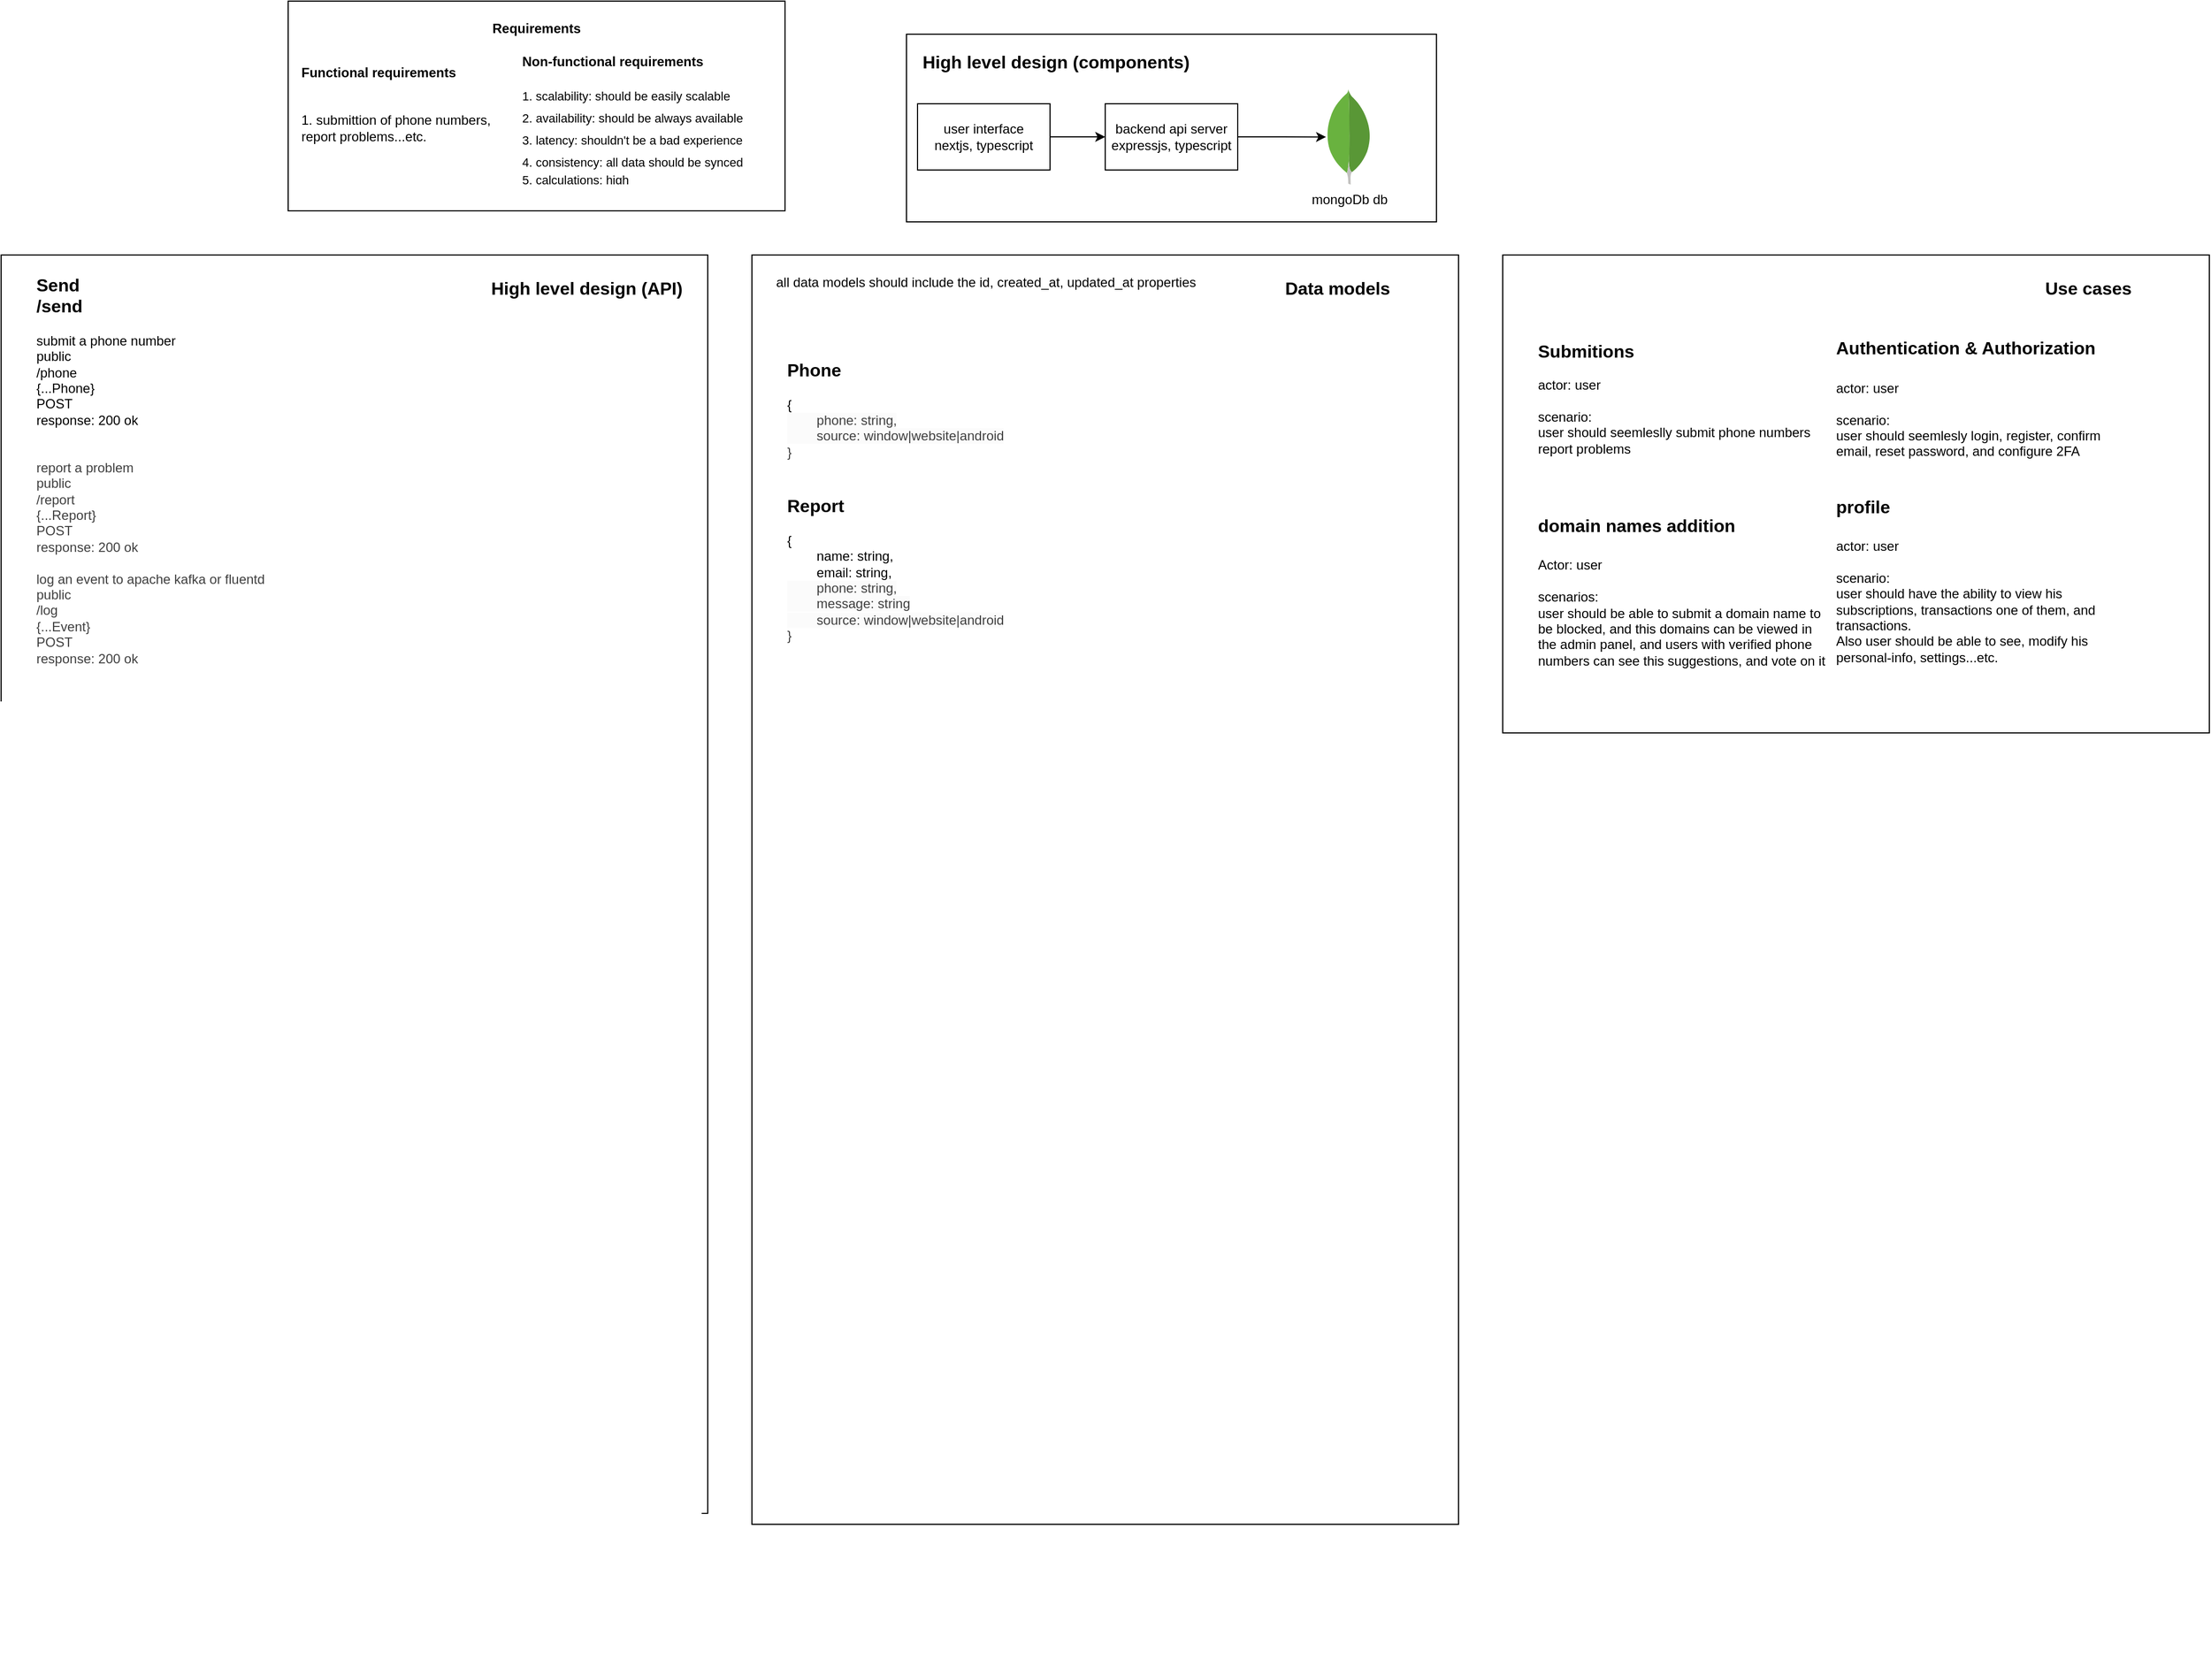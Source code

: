 <mxfile pages="2">
    <diagram name="high-level" id="8-smb9yRM81izmXv1z2y">
        <mxGraphModel dx="462" dy="321" grid="1" gridSize="10" guides="1" tooltips="1" connect="1" arrows="1" fold="1" page="1" pageScale="1" pageWidth="850" pageHeight="1100" math="0" shadow="0">
            <root>
                <mxCell id="0"/>
                <mxCell id="1" parent="0"/>
                <mxCell id="fnA83SVF6pMEiWnQS_cF-1" value="" style="group" parent="1" vertex="1" connectable="0">
                    <mxGeometry x="330" y="60" width="450" height="190" as="geometry"/>
                </mxCell>
                <mxCell id="9G0C_g3oGiicDgi-TUx9-5" value="" style="rounded=0;whiteSpace=wrap;html=1;" parent="fnA83SVF6pMEiWnQS_cF-1" vertex="1">
                    <mxGeometry width="450" height="190" as="geometry"/>
                </mxCell>
                <mxCell id="9G0C_g3oGiicDgi-TUx9-6" value="Requirements" style="text;html=1;align=center;verticalAlign=middle;whiteSpace=wrap;rounded=0;fontSize=12;fontStyle=1" parent="fnA83SVF6pMEiWnQS_cF-1" vertex="1">
                    <mxGeometry x="135" y="10" width="180" height="30" as="geometry"/>
                </mxCell>
                <mxCell id="9G0C_g3oGiicDgi-TUx9-19" value="1. submittion of phone numbers, report problems...etc." style="text;html=1;align=left;verticalAlign=middle;whiteSpace=wrap;rounded=0;fontSize=12;" parent="fnA83SVF6pMEiWnQS_cF-1" vertex="1">
                    <mxGeometry x="10" y="80" width="180" height="70" as="geometry"/>
                </mxCell>
                <mxCell id="9G0C_g3oGiicDgi-TUx9-20" value="Functional r&lt;span style=&quot;background-color: transparent; color: light-dark(rgb(0, 0, 0), rgb(255, 255, 255));&quot; data--h-bstatus=&quot;0OBSERVED&quot;&gt;equirements&lt;/span&gt;" style="text;html=1;align=left;verticalAlign=middle;whiteSpace=wrap;rounded=0;fontSize=12;fontStyle=1" parent="fnA83SVF6pMEiWnQS_cF-1" vertex="1">
                    <mxGeometry x="10" y="50" width="180" height="30" as="geometry"/>
                </mxCell>
                <mxCell id="9G0C_g3oGiicDgi-TUx9-23" value="&lt;h1 data--h-bstatus=&quot;0OBSERVED&quot; style=&quot;margin-top: 0px;&quot;&gt;&lt;span data--h-bstatus=&quot;0OBSERVED&quot; style=&quot;background-color: transparent; color: light-dark(rgb(0, 0, 0), rgb(255, 255, 255));&quot;&gt;&lt;font data--h-bstatus=&quot;0OBSERVED&quot; style=&quot;font-size: 12px;&quot;&gt;Non-functional requirements&lt;/font&gt;&lt;/span&gt;&lt;/h1&gt;&lt;h1 data--h-bstatus=&quot;0OBSERVED&quot; style=&quot;margin-top: 0px; line-height: 0%;&quot;&gt;&lt;span data--h-bstatus=&quot;0OBSERVED&quot; style=&quot;font-weight: 400;&quot;&gt;&lt;font data--h-bstatus=&quot;0OBSERVED&quot; style=&quot;font-size: 11px;&quot;&gt;1. scalability: should be easily scalable&lt;/font&gt;&lt;/span&gt;&lt;/h1&gt;&lt;h1 data--h-bstatus=&quot;0OBSERVED&quot; style=&quot;margin-top: 0px; line-height: 0%;&quot;&gt;&lt;span data--h-bstatus=&quot;0OBSERVED&quot; style=&quot;background-color: transparent; color: light-dark(rgb(0, 0, 0), rgb(255, 255, 255)); font-weight: 400;&quot;&gt;&lt;font data--h-bstatus=&quot;0OBSERVED&quot; style=&quot;font-size: 11px;&quot;&gt;2. availability: should be always available&lt;/font&gt;&lt;/span&gt;&lt;/h1&gt;&lt;h1 data--h-bstatus=&quot;0OBSERVED&quot; style=&quot;margin-top: 0px; line-height: 0%;&quot;&gt;&lt;span data--h-bstatus=&quot;0OBSERVED&quot; style=&quot;background-color: transparent; color: light-dark(rgb(0, 0, 0), rgb(255, 255, 255)); font-weight: 400;&quot;&gt;&lt;font data--h-bstatus=&quot;0OBSERVED&quot; style=&quot;font-size: 11px;&quot;&gt;3. latency: shouldn&#39;t be a bad experience&lt;/font&gt;&lt;/span&gt;&lt;/h1&gt;&lt;h1 data--h-bstatus=&quot;0OBSERVED&quot; style=&quot;margin-top: 0px; line-height: 0%;&quot;&gt;&lt;span data--h-bstatus=&quot;0OBSERVED&quot; style=&quot;background-color: transparent; color: light-dark(rgb(0, 0, 0), rgb(255, 255, 255)); font-weight: normal;&quot;&gt;&lt;font data--h-bstatus=&quot;0OBSERVED&quot; style=&quot;font-size: 11px;&quot;&gt;4. consistency: all data should be synced&lt;/font&gt;&lt;/span&gt;&lt;/h1&gt;&lt;div data--h-bstatus=&quot;0OBSERVED&quot; style=&quot;line-height: 0%;&quot;&gt;&lt;span data--h-bstatus=&quot;0OBSERVED&quot; style=&quot;background-color: transparent; color: light-dark(rgb(0, 0, 0), rgb(255, 255, 255));&quot;&gt;&lt;font data--h-bstatus=&quot;0OBSERVED&quot; style=&quot;font-size: 11px;&quot;&gt;5. calculations: high&lt;/font&gt;&lt;/span&gt;&lt;/div&gt;" style="text;html=1;whiteSpace=wrap;overflow=hidden;rounded=0;" parent="fnA83SVF6pMEiWnQS_cF-1" vertex="1">
                    <mxGeometry x="210" y="30" width="230" height="150" as="geometry"/>
                </mxCell>
                <mxCell id="nlzph1IIV6YKt-vDAN2--1" value="" style="group" parent="1" vertex="1" connectable="0">
                    <mxGeometry x="890" y="90" width="480" height="170" as="geometry"/>
                </mxCell>
                <mxCell id="nlzph1IIV6YKt-vDAN2--2" value="" style="whiteSpace=wrap;html=1;fontSize=11;" parent="nlzph1IIV6YKt-vDAN2--1" vertex="1">
                    <mxGeometry width="480" height="170" as="geometry"/>
                </mxCell>
                <mxCell id="nlzph1IIV6YKt-vDAN2--3" style="edgeStyle=orthogonalEdgeStyle;rounded=0;orthogonalLoop=1;jettySize=auto;html=1;exitX=1;exitY=0.5;exitDx=0;exitDy=0;entryX=0;entryY=0.5;entryDx=0;entryDy=0;" parent="nlzph1IIV6YKt-vDAN2--1" source="nlzph1IIV6YKt-vDAN2--4" target="nlzph1IIV6YKt-vDAN2--6" edge="1">
                    <mxGeometry relative="1" as="geometry"/>
                </mxCell>
                <mxCell id="nlzph1IIV6YKt-vDAN2--4" value="user interface&lt;div&gt;nextjs, typescript&lt;/div&gt;" style="rounded=0;whiteSpace=wrap;html=1;" parent="nlzph1IIV6YKt-vDAN2--1" vertex="1">
                    <mxGeometry x="10" y="63" width="120" height="60" as="geometry"/>
                </mxCell>
                <mxCell id="nlzph1IIV6YKt-vDAN2--5" style="edgeStyle=orthogonalEdgeStyle;rounded=0;orthogonalLoop=1;jettySize=auto;html=1;exitX=1;exitY=0.5;exitDx=0;exitDy=0;" parent="nlzph1IIV6YKt-vDAN2--1" source="nlzph1IIV6YKt-vDAN2--6" target="nlzph1IIV6YKt-vDAN2--7" edge="1">
                    <mxGeometry relative="1" as="geometry"/>
                </mxCell>
                <mxCell id="nlzph1IIV6YKt-vDAN2--6" value="backend api server&lt;div&gt;expressjs, typescript&lt;/div&gt;" style="rounded=0;whiteSpace=wrap;html=1;" parent="nlzph1IIV6YKt-vDAN2--1" vertex="1">
                    <mxGeometry x="180" y="63" width="120" height="60" as="geometry"/>
                </mxCell>
                <mxCell id="nlzph1IIV6YKt-vDAN2--7" value="mongoDb db" style="dashed=0;outlineConnect=0;html=1;align=center;labelPosition=center;verticalLabelPosition=bottom;verticalAlign=top;shape=mxgraph.weblogos.mongodb" parent="nlzph1IIV6YKt-vDAN2--1" vertex="1">
                    <mxGeometry x="380" y="50" width="41.2" height="86.2" as="geometry"/>
                </mxCell>
                <mxCell id="nlzph1IIV6YKt-vDAN2--8" value="&lt;font style=&quot;font-size: 16px;&quot;&gt;&lt;b&gt;High level design (components)&lt;/b&gt;&lt;/font&gt;" style="text;html=1;align=center;verticalAlign=middle;resizable=0;points=[];autosize=1;strokeColor=none;fillColor=none;" parent="nlzph1IIV6YKt-vDAN2--1" vertex="1">
                    <mxGeometry y="10" width="270" height="30" as="geometry"/>
                </mxCell>
                <mxCell id="nlzph1IIV6YKt-vDAN2--9" value="" style="group" parent="1" vertex="1" connectable="0">
                    <mxGeometry x="70" y="290" width="640" height="1140" as="geometry"/>
                </mxCell>
                <mxCell id="nlzph1IIV6YKt-vDAN2--10" value="" style="whiteSpace=wrap;html=1;fontSize=11;" parent="nlzph1IIV6YKt-vDAN2--9" vertex="1">
                    <mxGeometry width="640" height="1140" as="geometry"/>
                </mxCell>
                <mxCell id="nlzph1IIV6YKt-vDAN2--11" value="&lt;div data--h-bstatus=&quot;0OBSERVED&quot;&gt;&lt;span style=&quot;font-size: 16px;&quot;&gt;&lt;b&gt;Send&lt;/b&gt;&lt;/span&gt;&lt;/div&gt;&lt;font data--h-bstatus=&quot;0OBSERVED&quot; style=&quot;font-size: 16px;&quot;&gt;&lt;b data--h-bstatus=&quot;0OBSERVED&quot;&gt;/send&lt;/b&gt;&lt;/font&gt;&lt;div data--h-bstatus=&quot;0OBSERVED&quot;&gt;&lt;br data--h-bstatus=&quot;0OBSERVED&quot;&gt;&lt;/div&gt;&lt;div data--h-bstatus=&quot;0OBSERVED&quot;&gt;submit a phone number&lt;/div&gt;&lt;div data--h-bstatus=&quot;0OBSERVED&quot;&gt;public&lt;/div&gt;&lt;div data--h-bstatus=&quot;0OBSERVED&quot;&gt;/phone&lt;br&gt;{...Phone}&lt;/div&gt;&lt;div data--h-bstatus=&quot;0OBSERVED&quot;&gt;POST&lt;/div&gt;&lt;div data--h-bstatus=&quot;0OBSERVED&quot;&gt;response: 200 ok&lt;/div&gt;&lt;div data--h-bstatus=&quot;0OBSERVED&quot;&gt;&lt;br data--h-bstatus=&quot;0OBSERVED&quot;&gt;&lt;/div&gt;&lt;div data--h-bstatus=&quot;0OBSERVED&quot;&gt;&lt;br&gt;&lt;/div&gt;&lt;div data--h-bstatus=&quot;0OBSERVED&quot;&gt;&lt;div style=&quot;color: rgb(63, 63, 63); scrollbar-color: rgb(226, 226, 226) rgb(251, 251, 251);&quot; data--h-bstatus=&quot;0OBSERVED&quot;&gt;&lt;span style=&quot;color: rgb(63, 63, 63); background-color: transparent;&quot;&gt;report a problem&lt;br&gt;public&lt;/span&gt;&lt;/div&gt;&lt;div style=&quot;color: rgb(63, 63, 63); scrollbar-color: rgb(226, 226, 226) rgb(251, 251, 251);&quot; data--h-bstatus=&quot;0OBSERVED&quot;&gt;/report&lt;br style=&quot;color: rgb(63, 63, 63); scrollbar-color: rgb(226, 226, 226) rgb(251, 251, 251);&quot;&gt;{...Report}&lt;/div&gt;&lt;div style=&quot;color: rgb(63, 63, 63); scrollbar-color: rgb(226, 226, 226) rgb(251, 251, 251);&quot; data--h-bstatus=&quot;0OBSERVED&quot;&gt;POST&lt;/div&gt;&lt;div style=&quot;color: rgb(63, 63, 63); scrollbar-color: rgb(226, 226, 226) rgb(251, 251, 251);&quot; data--h-bstatus=&quot;0OBSERVED&quot;&gt;response: 200 ok&lt;br&gt;&lt;br&gt;&lt;div style=&quot;color: rgb(63, 63, 63); scrollbar-color: rgb(226, 226, 226) rgb(251, 251, 251);&quot; data--h-bstatus=&quot;0OBSERVED&quot;&gt;log an event to apache kafka or fluentd&lt;/div&gt;&lt;div style=&quot;color: rgb(63, 63, 63); scrollbar-color: rgb(226, 226, 226) rgb(251, 251, 251);&quot; data--h-bstatus=&quot;0OBSERVED&quot;&gt;public&lt;/div&gt;&lt;div style=&quot;color: rgb(63, 63, 63); scrollbar-color: rgb(226, 226, 226) rgb(251, 251, 251);&quot; data--h-bstatus=&quot;0OBSERVED&quot;&gt;/log&lt;br style=&quot;color: rgb(63, 63, 63); scrollbar-color: rgb(226, 226, 226) rgb(251, 251, 251);&quot;&gt;{...Event}&lt;/div&gt;&lt;div style=&quot;color: rgb(63, 63, 63); scrollbar-color: rgb(226, 226, 226) rgb(251, 251, 251);&quot; data--h-bstatus=&quot;0OBSERVED&quot;&gt;POST&lt;/div&gt;&lt;div style=&quot;color: rgb(63, 63, 63); scrollbar-color: rgb(226, 226, 226) rgb(251, 251, 251);&quot; data--h-bstatus=&quot;0OBSERVED&quot;&gt;response: 200 ok&lt;/div&gt;&lt;/div&gt;&lt;/div&gt;" style="text;html=1;align=left;verticalAlign=middle;resizable=0;points=[];autosize=1;strokeColor=none;fillColor=none;" parent="nlzph1IIV6YKt-vDAN2--9" vertex="1">
                    <mxGeometry x="30" y="10" width="230" height="370" as="geometry"/>
                </mxCell>
                <mxCell id="nlzph1IIV6YKt-vDAN2--13" value="&lt;font style=&quot;font-size: 16px;&quot;&gt;&lt;b&gt;High level design (API)&lt;/b&gt;&lt;/font&gt;" style="text;html=1;align=center;verticalAlign=middle;resizable=0;points=[];autosize=1;strokeColor=none;fillColor=none;" parent="nlzph1IIV6YKt-vDAN2--9" vertex="1">
                    <mxGeometry x="430" y="15.268" width="200" height="30" as="geometry"/>
                </mxCell>
                <mxCell id="nlzph1IIV6YKt-vDAN2--18" value="" style="group" parent="1" vertex="1" connectable="0">
                    <mxGeometry x="750" y="290" width="640" height="1290" as="geometry"/>
                </mxCell>
                <mxCell id="nlzph1IIV6YKt-vDAN2--19" value="" style="whiteSpace=wrap;html=1;fontSize=11;" parent="nlzph1IIV6YKt-vDAN2--18" vertex="1">
                    <mxGeometry width="640" height="1150" as="geometry"/>
                </mxCell>
                <mxCell id="nlzph1IIV6YKt-vDAN2--20" value="&lt;div data--h-bstatus=&quot;0OBSERVED&quot;&gt;&lt;b data--h-bstatus=&quot;0OBSERVED&quot; style=&quot;font-size: 16px; color: light-dark(rgb(0, 0, 0), rgb(255, 255, 255)); background-color: light-dark(#ffffff, var(--ge-dark-color, #121212));&quot;&gt;Phone&lt;/b&gt;&lt;/div&gt;&lt;div data--h-bstatus=&quot;0OBSERVED&quot;&gt;&lt;span style=&quot;background-color: light-dark(#ffffff, var(--ge-dark-color, #121212));&quot;&gt;&lt;br data--h-bstatus=&quot;0OBSERVED&quot;&gt;&lt;/span&gt;&lt;/div&gt;&lt;div data--h-bstatus=&quot;0OBSERVED&quot;&gt;&lt;span style=&quot;background-color: light-dark(#ffffff, var(--ge-dark-color, #121212));&quot;&gt;{&lt;/span&gt;&lt;/div&gt;&lt;div data--h-bstatus=&quot;0OBSERVED&quot;&gt;&lt;span style=&quot;color: rgb(63, 63, 63);&quot;&gt;&lt;span style=&quot;background-color: rgb(251, 251, 251);&quot;&gt;&lt;span style=&quot;white-space: pre;&quot;&gt;&#x9;&lt;/span&gt;phone: string,&lt;/span&gt;&lt;/span&gt;&lt;/div&gt;&lt;div data--h-bstatus=&quot;0OBSERVED&quot;&gt;&lt;span style=&quot;color: rgb(63, 63, 63);&quot;&gt;&lt;span style=&quot;background-color: rgb(251, 251, 251);&quot;&gt;&lt;span style=&quot;white-space: pre;&quot;&gt;&#x9;&lt;/span&gt;source: window|website|android&lt;br&gt;&lt;/span&gt;}&lt;/span&gt;&lt;/div&gt;" style="text;html=1;align=left;verticalAlign=middle;resizable=0;points=[];autosize=1;strokeColor=none;fillColor=none;" parent="nlzph1IIV6YKt-vDAN2--18" vertex="1">
                    <mxGeometry x="30" y="90" width="220" height="100" as="geometry"/>
                </mxCell>
                <mxCell id="nlzph1IIV6YKt-vDAN2--23" value="&lt;font style=&quot;font-size: 16px;&quot;&gt;&lt;b&gt;Data models&lt;/b&gt;&lt;/font&gt;" style="text;html=1;align=center;verticalAlign=middle;resizable=0;points=[];autosize=1;strokeColor=none;fillColor=none;" parent="nlzph1IIV6YKt-vDAN2--18" vertex="1">
                    <mxGeometry x="470" y="15" width="120" height="30" as="geometry"/>
                </mxCell>
                <mxCell id="nlzph1IIV6YKt-vDAN2--39" value="&lt;span style=&quot;background-color: rgb(255, 255, 255);&quot;&gt;all data models should include the id, created_at, updated_at properties&lt;/span&gt;" style="text;html=1;align=left;verticalAlign=middle;resizable=0;points=[];autosize=1;strokeColor=none;fillColor=none;" parent="nlzph1IIV6YKt-vDAN2--18" vertex="1">
                    <mxGeometry x="20" y="10" width="400" height="30" as="geometry"/>
                </mxCell>
                <mxCell id="nlzph1IIV6YKt-vDAN2--40" value="&lt;div data--h-bstatus=&quot;0OBSERVED&quot;&gt;&lt;b data--h-bstatus=&quot;0OBSERVED&quot; style=&quot;font-size: 16px; color: light-dark(rgb(0, 0, 0), rgb(255, 255, 255)); background-color: light-dark(#ffffff, var(--ge-dark-color, #121212));&quot;&gt;Report&lt;/b&gt;&lt;/div&gt;&lt;div data--h-bstatus=&quot;0OBSERVED&quot;&gt;&lt;span style=&quot;background-color: light-dark(#ffffff, var(--ge-dark-color, #121212));&quot;&gt;&lt;br data--h-bstatus=&quot;0OBSERVED&quot;&gt;&lt;/span&gt;&lt;/div&gt;&lt;div data--h-bstatus=&quot;0OBSERVED&quot;&gt;&lt;span style=&quot;background-color: light-dark(#ffffff, var(--ge-dark-color, #121212));&quot;&gt;{&lt;br&gt;&lt;span style=&quot;white-space: pre;&quot;&gt;&#x9;&lt;/span&gt;name: string,&lt;br&gt;&lt;span style=&quot;white-space: pre;&quot;&gt;&#x9;&lt;/span&gt;email: string,&lt;br&gt;&lt;/span&gt;&lt;/div&gt;&lt;div data--h-bstatus=&quot;0OBSERVED&quot;&gt;&lt;span style=&quot;color: rgb(63, 63, 63);&quot;&gt;&lt;span style=&quot;background-color: rgb(251, 251, 251);&quot;&gt;&lt;span style=&quot;white-space: pre;&quot;&gt;&#x9;&lt;/span&gt;phone: string,&lt;br&gt;&lt;span style=&quot;white-space: pre;&quot;&gt;&#x9;&lt;/span&gt;message: string&lt;br&gt;&lt;/span&gt;&lt;/span&gt;&lt;/div&gt;&lt;div data--h-bstatus=&quot;0OBSERVED&quot;&gt;&lt;span style=&quot;color: rgb(63, 63, 63);&quot;&gt;&lt;span style=&quot;background-color: rgb(251, 251, 251);&quot;&gt;&lt;span style=&quot;white-space: pre;&quot;&gt;&#x9;&lt;/span&gt;source: window|website|android&lt;br&gt;&lt;/span&gt;}&lt;/span&gt;&lt;/div&gt;" style="text;html=1;align=left;verticalAlign=middle;resizable=0;points=[];autosize=1;strokeColor=none;fillColor=none;" parent="nlzph1IIV6YKt-vDAN2--18" vertex="1">
                    <mxGeometry x="30" y="210" width="220" height="150" as="geometry"/>
                </mxCell>
                <mxCell id="nlzph1IIV6YKt-vDAN2--32" value="" style="group" parent="1" vertex="1" connectable="0">
                    <mxGeometry x="1430" y="290" width="640" height="433" as="geometry"/>
                </mxCell>
                <mxCell id="nlzph1IIV6YKt-vDAN2--33" value="" style="whiteSpace=wrap;html=1;fontSize=11;" parent="nlzph1IIV6YKt-vDAN2--32" vertex="1">
                    <mxGeometry width="640" height="433" as="geometry"/>
                </mxCell>
                <mxCell id="nlzph1IIV6YKt-vDAN2--34" value="&lt;div data--h-bstatus=&quot;0OBSERVED&quot;&gt;&lt;b data--h-bstatus=&quot;0OBSERVED&quot; style=&quot;font-size: 16px; background-color: transparent; color: light-dark(rgb(0, 0, 0), rgb(255, 255, 255));&quot;&gt;Submitions&lt;/b&gt;&lt;/div&gt;&lt;div data--h-bstatus=&quot;0OBSERVED&quot;&gt;&lt;br data--h-bstatus=&quot;0OBSERVED&quot;&gt;&lt;/div&gt;&lt;div data--h-bstatus=&quot;0OBSERVED&quot;&gt;actor: user&lt;/div&gt;&lt;div data--h-bstatus=&quot;0OBSERVED&quot;&gt;&lt;br data--h-bstatus=&quot;0OBSERVED&quot;&gt;&lt;/div&gt;&lt;div data--h-bstatus=&quot;0OBSERVED&quot;&gt;scenario:&lt;/div&gt;&lt;div data--h-bstatus=&quot;0OBSERVED&quot;&gt;user should seemleslly submit phone numbers&lt;br&gt;report problems&lt;/div&gt;" style="text;html=1;align=left;verticalAlign=middle;resizable=0;points=[];autosize=1;strokeColor=none;fillColor=none;" parent="nlzph1IIV6YKt-vDAN2--32" vertex="1">
                    <mxGeometry x="30" y="70" width="270" height="120" as="geometry"/>
                </mxCell>
                <mxCell id="nlzph1IIV6YKt-vDAN2--35" value="&lt;font style=&quot;font-size: 16px;&quot;&gt;&lt;b&gt;Use cases&lt;/b&gt;&lt;/font&gt;" style="text;html=1;align=center;verticalAlign=middle;resizable=0;points=[];autosize=1;strokeColor=none;fillColor=none;" parent="nlzph1IIV6YKt-vDAN2--32" vertex="1">
                    <mxGeometry x="480" y="15" width="100" height="30" as="geometry"/>
                </mxCell>
                <mxCell id="nlzph1IIV6YKt-vDAN2--36" value="&lt;div data--h-bstatus=&quot;0OBSERVED&quot;&gt;&lt;span style=&quot;font-size: 16px;&quot;&gt;&lt;b&gt;domain names addition&lt;br&gt;&lt;br&gt;&lt;/b&gt;&lt;/span&gt;&lt;/div&gt;&lt;div data--h-bstatus=&quot;0OBSERVED&quot;&gt;Actor: user&lt;/div&gt;&lt;div data--h-bstatus=&quot;0OBSERVED&quot;&gt;&lt;br data--h-bstatus=&quot;0OBSERVED&quot;&gt;&lt;/div&gt;&lt;div data--h-bstatus=&quot;0OBSERVED&quot;&gt;&lt;span data--h-bstatus=&quot;0OBSERVED&quot; style=&quot;background-color: transparent; color: light-dark(rgb(0, 0, 0), rgb(255, 255, 255));&quot;&gt;scenarios:&lt;/span&gt;&lt;/div&gt;&lt;div data--h-bstatus=&quot;0OBSERVED&quot;&gt;user should be able to submit a domain name to&lt;br&gt;be blocked, and this domains can be viewed in &lt;br&gt;the admin panel, and users with verified phone&lt;br&gt;numbers can see this suggestions, and vote on it&lt;br&gt;&lt;/div&gt;" style="text;html=1;align=left;verticalAlign=middle;resizable=0;points=[];autosize=1;strokeColor=none;fillColor=none;" parent="nlzph1IIV6YKt-vDAN2--32" vertex="1">
                    <mxGeometry x="30" y="230" width="280" height="150" as="geometry"/>
                </mxCell>
                <mxCell id="nlzph1IIV6YKt-vDAN2--37" value="&lt;div&gt;&lt;span style=&quot;font-size: 16px;&quot;&gt;&lt;b&gt;Authentication &amp;amp; Authorization&lt;/b&gt;&lt;/span&gt;&lt;/div&gt;&lt;div&gt;&lt;span style=&quot;font-size: 16px;&quot;&gt;&lt;b&gt;&lt;br&gt;&lt;/b&gt;&lt;/span&gt;&lt;/div&gt;&lt;div&gt;actor: user&lt;/div&gt;&lt;div&gt;&lt;br&gt;&lt;/div&gt;&lt;div&gt;scenario:&lt;/div&gt;&lt;div&gt;user should seemlesly login, register, confirm&lt;/div&gt;&lt;div&gt;email, reset password, and configure 2FA&lt;/div&gt;" style="text;html=1;align=left;verticalAlign=middle;resizable=0;points=[];autosize=1;strokeColor=none;fillColor=none;" parent="nlzph1IIV6YKt-vDAN2--32" vertex="1">
                    <mxGeometry x="300" y="70" width="260" height="120" as="geometry"/>
                </mxCell>
                <mxCell id="nlzph1IIV6YKt-vDAN2--38" value="&lt;div data--h-bstatus=&quot;0OBSERVED&quot;&gt;&lt;span data--h-bstatus=&quot;0OBSERVED&quot; style=&quot;font-size: 16px;&quot;&gt;&lt;b data--h-bstatus=&quot;0OBSERVED&quot;&gt;profile&lt;/b&gt;&lt;/span&gt;&lt;/div&gt;&lt;div data--h-bstatus=&quot;0OBSERVED&quot;&gt;&lt;span data--h-bstatus=&quot;0OBSERVED&quot; style=&quot;font-size: 16px;&quot;&gt;&lt;b data--h-bstatus=&quot;0OBSERVED&quot;&gt;&lt;br data--h-bstatus=&quot;0OBSERVED&quot;&gt;&lt;/b&gt;&lt;/span&gt;&lt;/div&gt;&lt;div data--h-bstatus=&quot;0OBSERVED&quot;&gt;actor: user&lt;/div&gt;&lt;div data--h-bstatus=&quot;0OBSERVED&quot;&gt;&lt;br data--h-bstatus=&quot;0OBSERVED&quot;&gt;&lt;/div&gt;&lt;div data--h-bstatus=&quot;0OBSERVED&quot;&gt;scenario:&lt;/div&gt;&lt;div data--h-bstatus=&quot;0OBSERVED&quot;&gt;user should have the ability to view his&amp;nbsp;&lt;/div&gt;&lt;div data--h-bstatus=&quot;0OBSERVED&quot;&gt;subscriptions, transactions&amp;nbsp;&lt;span data--h-bstatus=&quot;0OBSERVED&quot; style=&quot;background-color: transparent; color: light-dark(rgb(0, 0, 0), rgb(255, 255, 255));&quot;&gt;one of them, and&amp;nbsp;&lt;/span&gt;&lt;/div&gt;&lt;div data--h-bstatus=&quot;0OBSERVED&quot;&gt;&lt;span data--h-bstatus=&quot;0OBSERVED&quot; style=&quot;background-color: transparent; color: light-dark(rgb(0, 0, 0), rgb(255, 255, 255));&quot;&gt;transactions.&amp;nbsp;&lt;/span&gt;&lt;/div&gt;&lt;div data--h-bstatus=&quot;0OBSERVED&quot;&gt;&lt;span data--h-bstatus=&quot;0OBSERVED&quot; style=&quot;background-color: transparent; color: light-dark(rgb(0, 0, 0), rgb(255, 255, 255));&quot;&gt;Also user should be&amp;nbsp;&lt;/span&gt;&lt;span data--h-bstatus=&quot;0OBSERVED&quot; style=&quot;background-color: transparent; color: light-dark(rgb(0, 0, 0), rgb(255, 255, 255));&quot;&gt;able to see, modify his&amp;nbsp;&lt;/span&gt;&lt;/div&gt;&lt;div data--h-bstatus=&quot;0OBSERVED&quot;&gt;&lt;span data--h-bstatus=&quot;0OBSERVED&quot; style=&quot;background-color: transparent; color: light-dark(rgb(0, 0, 0), rgb(255, 255, 255));&quot;&gt;personal-info, settings...etc.&lt;/span&gt;&lt;/div&gt;" style="text;html=1;align=left;verticalAlign=middle;resizable=0;points=[];autosize=1;strokeColor=none;fillColor=none;" parent="nlzph1IIV6YKt-vDAN2--32" vertex="1">
                    <mxGeometry x="300" y="210" width="260" height="170" as="geometry"/>
                </mxCell>
            </root>
        </mxGraphModel>
    </diagram>
    <diagram id="yDcnoQ-w4sotKixott70" name="website">
        <mxGraphModel dx="1266" dy="289" grid="1" gridSize="10" guides="1" tooltips="1" connect="1" arrows="1" fold="1" page="1" pageScale="1" pageWidth="850" pageHeight="1100" background="#ffffff" math="0" shadow="0">
            <root>
                <mxCell id="0"/>
                <mxCell id="1" parent="0"/>
                <mxCell id="rOXuChgOmX8JVEiVYjmg-1" value="Requirements:&lt;br&gt;&lt;br&gt;1. steps/installation of apps for windows, android, linux, mac, ios, router&lt;div&gt;2. clear explanations for every step&lt;/div&gt;&lt;div&gt;3. a page indicating that protection is already done on this device&lt;/div&gt;" style="text;html=1;align=center;verticalAlign=middle;resizable=0;points=[];autosize=1;strokeColor=none;fillColor=none;" parent="1" vertex="1">
                    <mxGeometry x="40" y="28" width="400" height="90" as="geometry"/>
                </mxCell>
                <mxCell id="rOXuChgOmX8JVEiVYjmg-8" style="edgeStyle=none;html=1;strokeColor=light-dark(#ff0000, #ededed);strokeWidth=2;endArrow=openAsync;endFill=0;" parent="1" source="rOXuChgOmX8JVEiVYjmg-2" target="rOXuChgOmX8JVEiVYjmg-3" edge="1">
                    <mxGeometry relative="1" as="geometry"/>
                </mxCell>
                <mxCell id="UtuCvoRXhWz_WTzKwQfW-2" value="" style="edgeStyle=none;html=1;" parent="1" source="rOXuChgOmX8JVEiVYjmg-2" target="UtuCvoRXhWz_WTzKwQfW-1" edge="1">
                    <mxGeometry relative="1" as="geometry"/>
                </mxCell>
                <mxCell id="rOXuChgOmX8JVEiVYjmg-2" value="الصفحة الرئيسية" style="rounded=1;whiteSpace=wrap;html=1;" parent="1" vertex="1">
                    <mxGeometry x="150" y="170" width="120" height="60" as="geometry"/>
                </mxCell>
                <mxCell id="UtuCvoRXhWz_WTzKwQfW-19" value="" style="edgeStyle=none;html=1;" parent="1" source="rOXuChgOmX8JVEiVYjmg-3" target="UtuCvoRXhWz_WTzKwQfW-18" edge="1">
                    <mxGeometry relative="1" as="geometry"/>
                </mxCell>
                <mxCell id="UtuCvoRXhWz_WTzKwQfW-43" style="edgeStyle=none;html=1;strokeColor=light-dark(#ff0000, #ededed);endArrow=openAsync;endFill=0;" parent="1" source="rOXuChgOmX8JVEiVYjmg-3" target="rOXuChgOmX8JVEiVYjmg-4" edge="1">
                    <mxGeometry relative="1" as="geometry"/>
                </mxCell>
                <mxCell id="rOXuChgOmX8JVEiVYjmg-3" value="شوية شرح" style="rounded=1;whiteSpace=wrap;html=1;" parent="1" vertex="1">
                    <mxGeometry x="330" y="170" width="120" height="60" as="geometry"/>
                </mxCell>
                <mxCell id="rOXuChgOmX8JVEiVYjmg-10" style="edgeStyle=none;html=1;entryX=0;entryY=0.5;entryDx=0;entryDy=0;strokeColor=light-dark(#ff0000, #ededed);endArrow=openAsync;endFill=0;" parent="1" source="rOXuChgOmX8JVEiVYjmg-4" target="rOXuChgOmX8JVEiVYjmg-5" edge="1">
                    <mxGeometry relative="1" as="geometry"/>
                </mxCell>
                <mxCell id="UtuCvoRXhWz_WTzKwQfW-21" value="" style="edgeStyle=none;html=1;" parent="1" source="rOXuChgOmX8JVEiVYjmg-4" target="UtuCvoRXhWz_WTzKwQfW-20" edge="1">
                    <mxGeometry relative="1" as="geometry"/>
                </mxCell>
                <mxCell id="rOXuChgOmX8JVEiVYjmg-4" value="اختار الجهاز اللي عايز تفعل عليه الحماية" style="rounded=1;whiteSpace=wrap;html=1;" parent="1" vertex="1">
                    <mxGeometry x="500" y="170" width="120" height="60" as="geometry"/>
                </mxCell>
                <mxCell id="rOXuChgOmX8JVEiVYjmg-11" style="edgeStyle=none;html=1;strokeColor=light-dark(#ff0000, #ededed);endArrow=openAsync;endFill=0;entryX=0;entryY=0.5;entryDx=0;entryDy=0;" parent="1" source="rOXuChgOmX8JVEiVYjmg-5" target="UtuCvoRXhWz_WTzKwQfW-56" edge="1">
                    <mxGeometry relative="1" as="geometry">
                        <mxPoint x="850" y="200" as="targetPoint"/>
                    </mxGeometry>
                </mxCell>
                <mxCell id="UtuCvoRXhWz_WTzKwQfW-26" value="" style="edgeStyle=none;html=1;" parent="1" source="rOXuChgOmX8JVEiVYjmg-5" target="UtuCvoRXhWz_WTzKwQfW-25" edge="1">
                    <mxGeometry relative="1" as="geometry"/>
                </mxCell>
                <mxCell id="rOXuChgOmX8JVEiVYjmg-5" value="شرح خطوات أو برنامج للتحميل" style="rounded=1;whiteSpace=wrap;html=1;" parent="1" vertex="1">
                    <mxGeometry x="680" y="170" width="120" height="60" as="geometry"/>
                </mxCell>
                <mxCell id="rOXuChgOmX8JVEiVYjmg-18" style="edgeStyle=none;html=1;strokeColor=light-dark(#ff0000, #ededed);endArrow=openAsync;endFill=0;" parent="1" source="rOXuChgOmX8JVEiVYjmg-7" target="rOXuChgOmX8JVEiVYjmg-16" edge="1">
                    <mxGeometry relative="1" as="geometry"/>
                </mxCell>
                <mxCell id="UtuCvoRXhWz_WTzKwQfW-32" value="" style="edgeStyle=none;html=1;" parent="1" source="rOXuChgOmX8JVEiVYjmg-7" target="UtuCvoRXhWz_WTzKwQfW-31" edge="1">
                    <mxGeometry relative="1" as="geometry"/>
                </mxCell>
                <mxCell id="rOXuChgOmX8JVEiVYjmg-7" value="دعمنا، أم تفعليها على جهاز اخر" style="rounded=1;whiteSpace=wrap;html=1;" parent="1" vertex="1">
                    <mxGeometry x="1040" y="170" width="120" height="60" as="geometry"/>
                </mxCell>
                <mxCell id="UtuCvoRXhWz_WTzKwQfW-36" value="" style="edgeStyle=none;html=1;" parent="1" source="rOXuChgOmX8JVEiVYjmg-13" target="UtuCvoRXhWz_WTzKwQfW-35" edge="1">
                    <mxGeometry relative="1" as="geometry"/>
                </mxCell>
                <mxCell id="rOXuChgOmX8JVEiVYjmg-13" value="الصفحة الرئيسية للمدونة" style="rounded=1;whiteSpace=wrap;html=1;" parent="1" vertex="1">
                    <mxGeometry x="1390" y="170" width="120" height="60" as="geometry"/>
                </mxCell>
                <mxCell id="rOXuChgOmX8JVEiVYjmg-14" value="خدمة العملاء و التبرع موجودين دائما" style="rounded=1;whiteSpace=wrap;html=1;" parent="1" vertex="1">
                    <mxGeometry x="1570" y="170" width="120" height="60" as="geometry"/>
                </mxCell>
                <mxCell id="rOXuChgOmX8JVEiVYjmg-15" value="نافذة مستويات الحماية" style="rounded=1;whiteSpace=wrap;html=1;" parent="1" vertex="1">
                    <mxGeometry x="1740" y="170" width="120" height="60" as="geometry"/>
                </mxCell>
                <mxCell id="UtuCvoRXhWz_WTzKwQfW-34" value="" style="edgeStyle=none;html=1;" parent="1" source="rOXuChgOmX8JVEiVYjmg-16" target="UtuCvoRXhWz_WTzKwQfW-33" edge="1">
                    <mxGeometry relative="1" as="geometry"/>
                </mxCell>
                <mxCell id="rOXuChgOmX8JVEiVYjmg-16" value="لقد تم تفعيل الحماية من قبل بالفعل" style="rounded=1;whiteSpace=wrap;html=1;" parent="1" vertex="1">
                    <mxGeometry x="1210" y="170" width="120" height="60" as="geometry"/>
                </mxCell>
                <mxCell id="UtuCvoRXhWz_WTzKwQfW-40" value="" style="edgeStyle=none;html=1;" parent="1" source="rOXuChgOmX8JVEiVYjmg-17" target="UtuCvoRXhWz_WTzKwQfW-39" edge="1">
                    <mxGeometry relative="1" as="geometry"/>
                </mxCell>
                <mxCell id="rOXuChgOmX8JVEiVYjmg-17" value="منشور في المدونة" style="rounded=1;whiteSpace=wrap;html=1;" parent="1" vertex="1">
                    <mxGeometry x="1910" y="170" width="120" height="60" as="geometry"/>
                </mxCell>
                <mxCell id="UtuCvoRXhWz_WTzKwQfW-4" value="" style="edgeStyle=none;html=1;" parent="1" source="UtuCvoRXhWz_WTzKwQfW-1" target="UtuCvoRXhWz_WTzKwQfW-3" edge="1">
                    <mxGeometry relative="1" as="geometry"/>
                </mxCell>
                <mxCell id="UtuCvoRXhWz_WTzKwQfW-1" value="تصميم عشوائي من مجموعة تصميمات و عناوين مختارة" style="rounded=1;whiteSpace=wrap;html=1;" parent="1" vertex="1">
                    <mxGeometry x="150" y="310" width="120" height="60" as="geometry"/>
                </mxCell>
                <mxCell id="UtuCvoRXhWz_WTzKwQfW-6" value="" style="edgeStyle=none;html=1;" parent="1" source="UtuCvoRXhWz_WTzKwQfW-3" target="UtuCvoRXhWz_WTzKwQfW-5" edge="1">
                    <mxGeometry relative="1" as="geometry"/>
                </mxCell>
                <mxCell id="UtuCvoRXhWz_WTzKwQfW-3" value="دعوة لقراءة أهم منشوري المدونة" style="whiteSpace=wrap;html=1;rounded=1;" parent="1" vertex="1">
                    <mxGeometry x="150" y="450" width="120" height="60" as="geometry"/>
                </mxCell>
                <mxCell id="UtuCvoRXhWz_WTzKwQfW-8" value="" style="edgeStyle=none;html=1;" parent="1" source="UtuCvoRXhWz_WTzKwQfW-5" target="UtuCvoRXhWz_WTzKwQfW-7" edge="1">
                    <mxGeometry relative="1" as="geometry"/>
                </mxCell>
                <mxCell id="UtuCvoRXhWz_WTzKwQfW-5" value="مستويات الحماية المتاحة" style="whiteSpace=wrap;html=1;rounded=1;" parent="1" vertex="1">
                    <mxGeometry x="150" y="590" width="120" height="60" as="geometry"/>
                </mxCell>
                <mxCell id="UtuCvoRXhWz_WTzKwQfW-10" value="" style="edgeStyle=none;html=1;" parent="1" source="UtuCvoRXhWz_WTzKwQfW-7" target="UtuCvoRXhWz_WTzKwQfW-9" edge="1">
                    <mxGeometry relative="1" as="geometry"/>
                </mxCell>
                <mxCell id="UtuCvoRXhWz_WTzKwQfW-7" value="التأكيد على أهمية الحماية" style="whiteSpace=wrap;html=1;rounded=1;" parent="1" vertex="1">
                    <mxGeometry x="-30" y="590" width="120" height="60" as="geometry"/>
                </mxCell>
                <mxCell id="UtuCvoRXhWz_WTzKwQfW-13" value="" style="edgeStyle=none;html=1;" parent="1" source="UtuCvoRXhWz_WTzKwQfW-9" target="UtuCvoRXhWz_WTzKwQfW-12" edge="1">
                    <mxGeometry relative="1" as="geometry"/>
                </mxCell>
                <mxCell id="UtuCvoRXhWz_WTzKwQfW-9" value="الحماية سهلة و بسيطة عن طريق برنامج يتم تحميله" style="whiteSpace=wrap;html=1;rounded=1;" parent="1" vertex="1">
                    <mxGeometry x="-30" y="450" width="120" height="60" as="geometry"/>
                </mxCell>
                <mxCell id="UtuCvoRXhWz_WTzKwQfW-15" value="" style="edgeStyle=none;html=1;" parent="1" source="UtuCvoRXhWz_WTzKwQfW-12" target="UtuCvoRXhWz_WTzKwQfW-14" edge="1">
                    <mxGeometry relative="1" as="geometry"/>
                </mxCell>
                <mxCell id="UtuCvoRXhWz_WTzKwQfW-12" value="ادعمنا" style="whiteSpace=wrap;html=1;rounded=1;" parent="1" vertex="1">
                    <mxGeometry x="-30" y="310" width="120" height="60" as="geometry"/>
                </mxCell>
                <mxCell id="UtuCvoRXhWz_WTzKwQfW-14" value="ما هي مفازا" style="whiteSpace=wrap;html=1;rounded=1;" parent="1" vertex="1">
                    <mxGeometry x="-30" y="170" width="120" height="60" as="geometry"/>
                </mxCell>
                <mxCell id="UtuCvoRXhWz_WTzKwQfW-18" value="مساحة لكلام العميل يقرأه قبل ما يفعل الحماية" style="whiteSpace=wrap;html=1;rounded=1;" parent="1" vertex="1">
                    <mxGeometry x="330" y="310" width="120" height="60" as="geometry"/>
                </mxCell>
                <mxCell id="UtuCvoRXhWz_WTzKwQfW-24" value="" style="edgeStyle=none;html=1;" parent="1" source="UtuCvoRXhWz_WTzKwQfW-20" target="UtuCvoRXhWz_WTzKwQfW-23" edge="1">
                    <mxGeometry relative="1" as="geometry"/>
                </mxCell>
                <mxCell id="UtuCvoRXhWz_WTzKwQfW-20" value="اختيار الجهاز اللي عايز يفعل عليه الحماية" style="whiteSpace=wrap;html=1;rounded=1;" parent="1" vertex="1">
                    <mxGeometry x="500" y="310" width="120" height="60" as="geometry"/>
                </mxCell>
                <mxCell id="UtuCvoRXhWz_WTzKwQfW-23" value="زرار للاطلاع على مستويات الحماية" style="whiteSpace=wrap;html=1;rounded=1;" parent="1" vertex="1">
                    <mxGeometry x="500" y="450" width="120" height="60" as="geometry"/>
                </mxCell>
                <mxCell id="UtuCvoRXhWz_WTzKwQfW-28" value="" style="edgeStyle=none;html=1;" parent="1" source="UtuCvoRXhWz_WTzKwQfW-25" target="UtuCvoRXhWz_WTzKwQfW-27" edge="1">
                    <mxGeometry relative="1" as="geometry"/>
                </mxCell>
                <mxCell id="UtuCvoRXhWz_WTzKwQfW-25" value="يإما صفحة فيها شعار للجهاز و تحميله" style="whiteSpace=wrap;html=1;rounded=1;" parent="1" vertex="1">
                    <mxGeometry x="680" y="310" width="120" height="60" as="geometry"/>
                </mxCell>
                <mxCell id="UtuCvoRXhWz_WTzKwQfW-27" value="يإما صفحة فيها جزء من الخطوات، و الخطوات فيها التالي و السابق" style="whiteSpace=wrap;html=1;rounded=1;" parent="1" vertex="1">
                    <mxGeometry x="680" y="450" width="120" height="60" as="geometry"/>
                </mxCell>
                <mxCell id="UtuCvoRXhWz_WTzKwQfW-31" value="نافذة الدعم، و زرار لتفعيل الحماية على جهاز اخر" style="whiteSpace=wrap;html=1;rounded=1;" parent="1" vertex="1">
                    <mxGeometry x="1040" y="310" width="120" height="60" as="geometry"/>
                </mxCell>
                <mxCell id="UtuCvoRXhWz_WTzKwQfW-33" value="إظهار خطأ إذا كان المستخدم قد فعل الحماية بالفعل" style="whiteSpace=wrap;html=1;rounded=1;" parent="1" vertex="1">
                    <mxGeometry x="1210" y="310" width="120" height="60" as="geometry"/>
                </mxCell>
                <mxCell id="UtuCvoRXhWz_WTzKwQfW-38" value="" style="edgeStyle=none;html=1;" parent="1" source="UtuCvoRXhWz_WTzKwQfW-35" target="UtuCvoRXhWz_WTzKwQfW-37" edge="1">
                    <mxGeometry relative="1" as="geometry"/>
                </mxCell>
                <mxCell id="UtuCvoRXhWz_WTzKwQfW-35" value="أهم منشوري المدونة" style="whiteSpace=wrap;html=1;rounded=1;" parent="1" vertex="1">
                    <mxGeometry x="1390" y="310" width="120" height="60" as="geometry"/>
                </mxCell>
                <mxCell id="UtuCvoRXhWz_WTzKwQfW-37" value="منشورات المدونة" style="whiteSpace=wrap;html=1;rounded=1;" parent="1" vertex="1">
                    <mxGeometry x="1390" y="450" width="120" height="60" as="geometry"/>
                </mxCell>
                <mxCell id="UtuCvoRXhWz_WTzKwQfW-42" value="" style="edgeStyle=none;html=1;" parent="1" source="UtuCvoRXhWz_WTzKwQfW-39" target="UtuCvoRXhWz_WTzKwQfW-41" edge="1">
                    <mxGeometry relative="1" as="geometry"/>
                </mxCell>
                <mxCell id="UtuCvoRXhWz_WTzKwQfW-39" value="مكونات المنشور:&lt;div&gt;1. تصميم&lt;br&gt;2. عنوان&lt;/div&gt;&lt;div&gt;3. المنشور نفسه&lt;/div&gt;" style="whiteSpace=wrap;html=1;rounded=1;" parent="1" vertex="1">
                    <mxGeometry x="1910" y="310" width="120" height="80" as="geometry"/>
                </mxCell>
                <mxCell id="UtuCvoRXhWz_WTzKwQfW-41" value="اطلع على منشورات أخرى" style="whiteSpace=wrap;html=1;rounded=1;" parent="1" vertex="1">
                    <mxGeometry x="1910" y="480" width="120" height="60" as="geometry"/>
                </mxCell>
                <mxCell id="UtuCvoRXhWz_WTzKwQfW-47" value="" style="edgeStyle=none;html=1;" parent="1" source="UtuCvoRXhWz_WTzKwQfW-44" target="UtuCvoRXhWz_WTzKwQfW-46" edge="1">
                    <mxGeometry relative="1" as="geometry"/>
                </mxCell>
                <mxCell id="UtuCvoRXhWz_WTzKwQfW-44" value="نافذة الدعم" style="rounded=1;whiteSpace=wrap;html=1;" parent="1" vertex="1">
                    <mxGeometry x="2110" y="170" width="120" height="60" as="geometry"/>
                </mxCell>
                <mxCell id="UtuCvoRXhWz_WTzKwQfW-46" value="يحدد العميل الكمية اللي عايز يدعمنا بيها، و زرار &quot;ادعمنا&quot; ينقله على بوابة الدفع مباشر" style="whiteSpace=wrap;html=1;rounded=1;" parent="1" vertex="1">
                    <mxGeometry x="2110" y="310" width="120" height="60" as="geometry"/>
                </mxCell>
                <mxCell id="UtuCvoRXhWz_WTzKwQfW-55" value="" style="edgeStyle=none;html=1;" parent="1" source="UtuCvoRXhWz_WTzKwQfW-56" target="UtuCvoRXhWz_WTzKwQfW-57" edge="1">
                    <mxGeometry relative="1" as="geometry"/>
                </mxCell>
                <mxCell id="UtuCvoRXhWz_WTzKwQfW-58" style="edgeStyle=none;html=1;exitX=1;exitY=0.5;exitDx=0;exitDy=0;strokeColor=light-dark(#ff0000, #ededed);endArrow=openAsync;endFill=0;" parent="1" source="UtuCvoRXhWz_WTzKwQfW-56" target="rOXuChgOmX8JVEiVYjmg-7" edge="1">
                    <mxGeometry relative="1" as="geometry"/>
                </mxCell>
                <mxCell id="UtuCvoRXhWz_WTzKwQfW-56" value="مبارك تفعيل الحماية" style="rounded=1;whiteSpace=wrap;html=1;" parent="1" vertex="1">
                    <mxGeometry x="870" y="170" width="120" height="60" as="geometry"/>
                </mxCell>
                <mxCell id="UtuCvoRXhWz_WTzKwQfW-61" value="" style="edgeStyle=none;html=1;" parent="1" source="UtuCvoRXhWz_WTzKwQfW-57" target="UtuCvoRXhWz_WTzKwQfW-60" edge="1">
                    <mxGeometry relative="1" as="geometry"/>
                </mxCell>
                <mxCell id="UtuCvoRXhWz_WTzKwQfW-57" value="خطوات لاختبار إن كانت الحماية تم تفعيلها بالفعل" style="whiteSpace=wrap;html=1;rounded=1;" parent="1" vertex="1">
                    <mxGeometry x="870" y="310" width="120" height="60" as="geometry"/>
                </mxCell>
                <mxCell id="UtuCvoRXhWz_WTzKwQfW-63" value="" style="edgeStyle=none;html=1;" parent="1" source="UtuCvoRXhWz_WTzKwQfW-60" target="UtuCvoRXhWz_WTzKwQfW-62" edge="1">
                    <mxGeometry relative="1" as="geometry"/>
                </mxCell>
                <mxCell id="UtuCvoRXhWz_WTzKwQfW-60" value="لو الحماية مش مفعلة، تظهر تحت نصائح يجربها المستخدم" style="whiteSpace=wrap;html=1;rounded=1;" parent="1" vertex="1">
                    <mxGeometry x="870" y="450" width="120" height="60" as="geometry"/>
                </mxCell>
                <mxCell id="UtuCvoRXhWz_WTzKwQfW-62" value="لو مش عارف يشغل الحماية، يتواصل مع خدمة العملاء" style="whiteSpace=wrap;html=1;rounded=1;" parent="1" vertex="1">
                    <mxGeometry x="870" y="590" width="120" height="60" as="geometry"/>
                </mxCell>
            </root>
        </mxGraphModel>
    </diagram>
</mxfile>